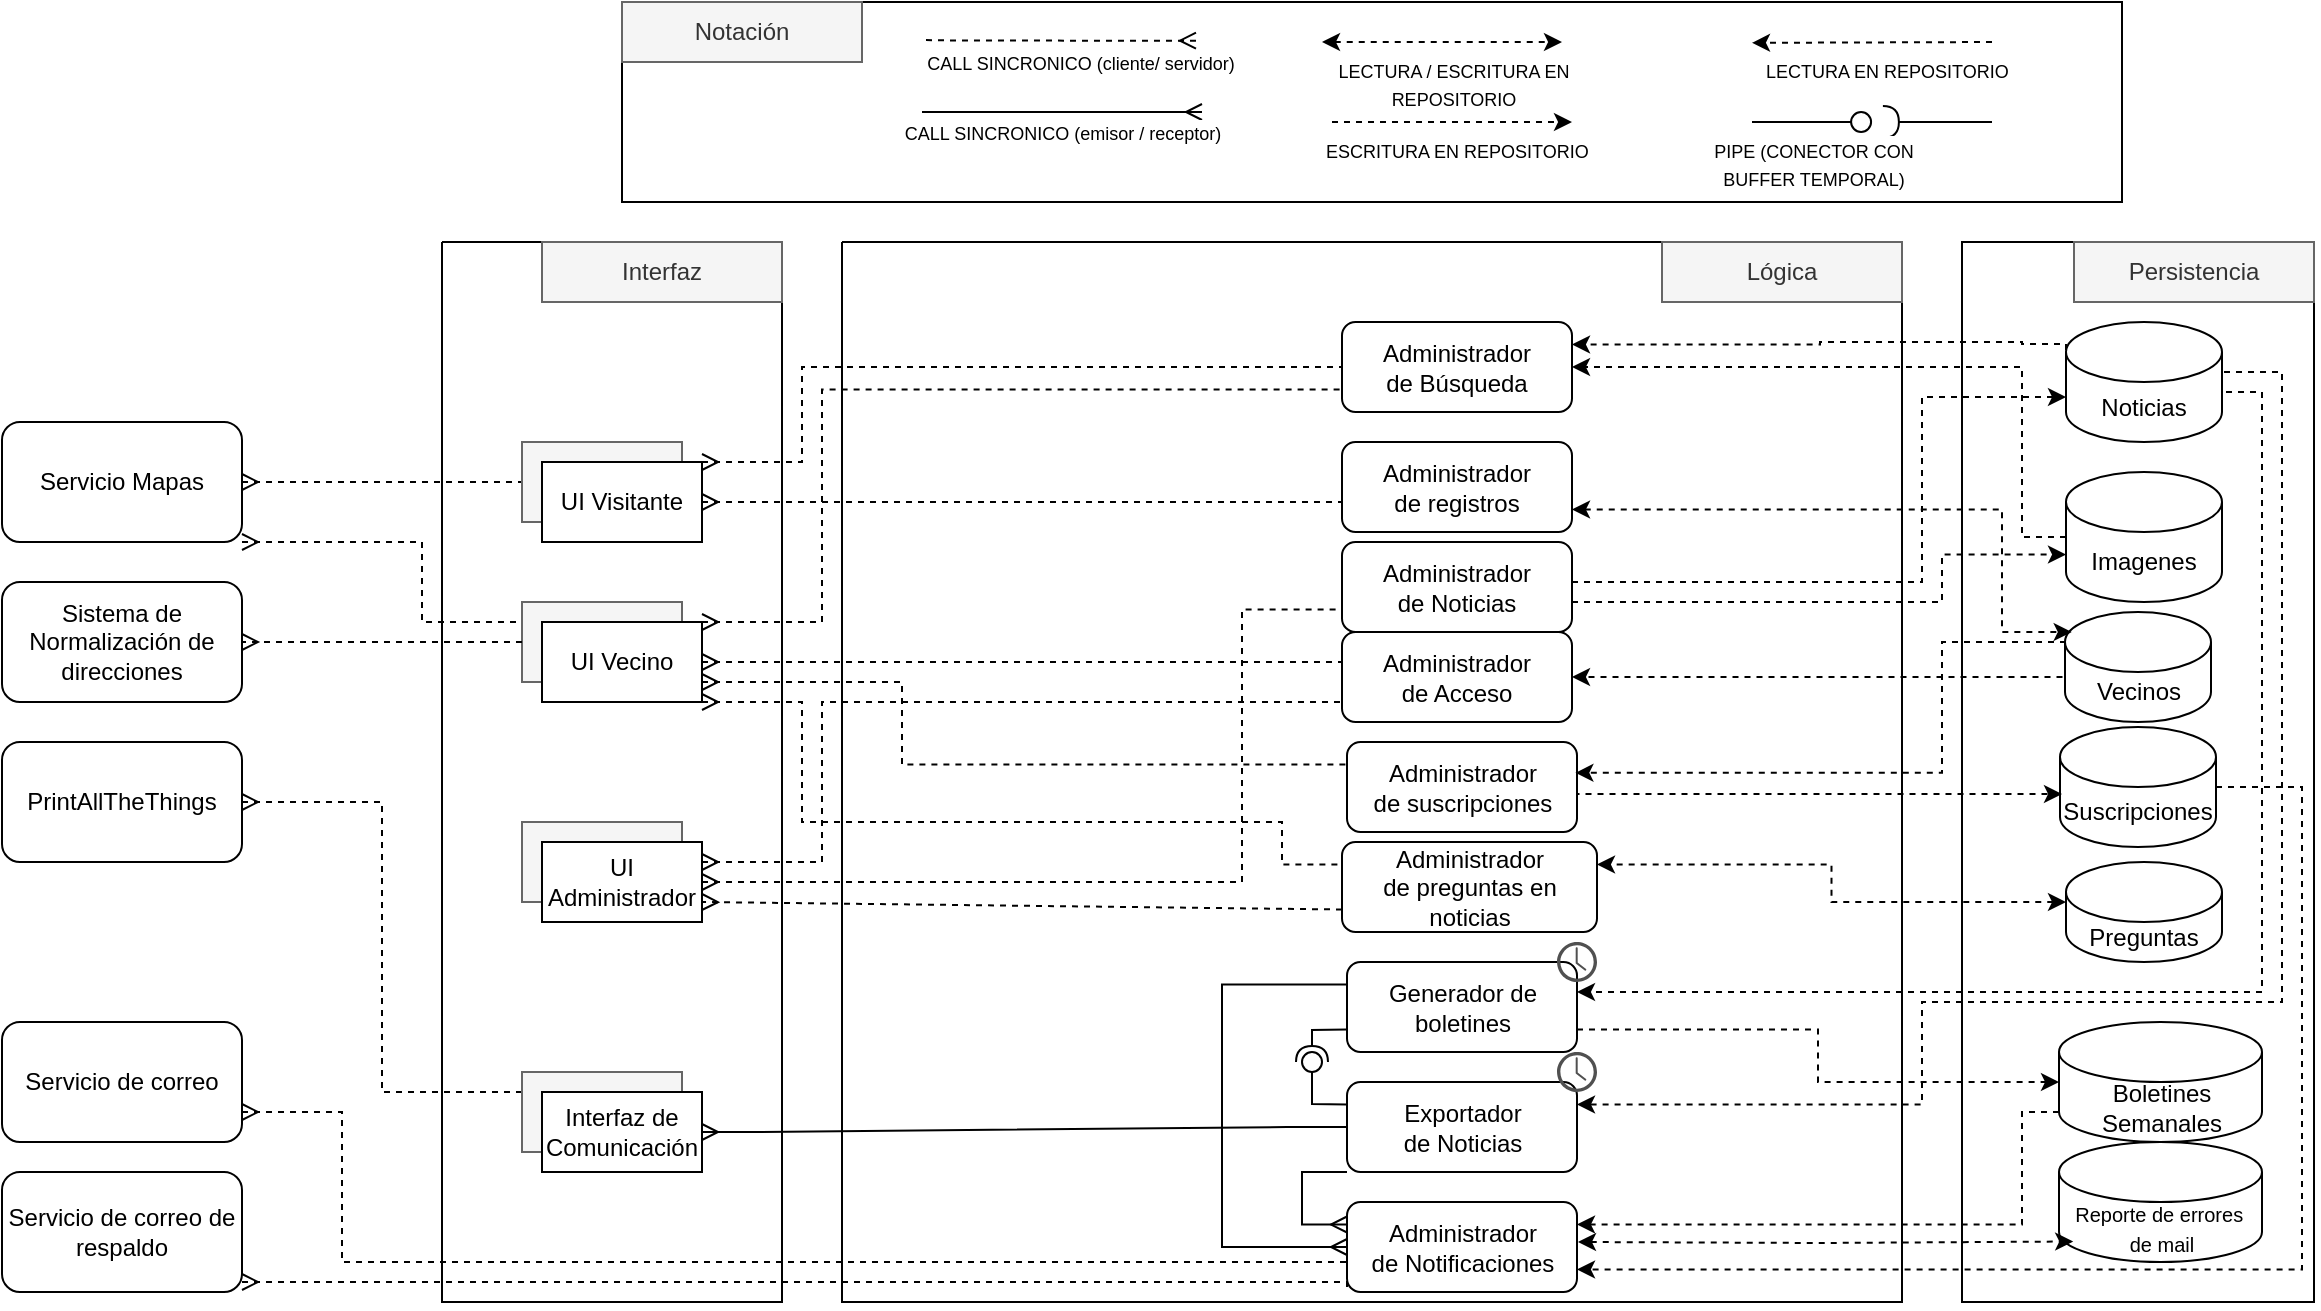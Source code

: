 <mxfile version="27.1.6">
  <diagram name="Page-1" id="odurnRtaYhK0USjoqjA7">
    <mxGraphModel grid="1" page="1" gridSize="10" guides="1" tooltips="1" connect="1" arrows="1" fold="1" pageScale="1" pageWidth="850" pageHeight="1100" math="0" shadow="0">
      <root>
        <mxCell id="0" />
        <mxCell id="1" parent="0" />
        <mxCell id="EzDOxzL3QdiLNxSiTgu5-28" value="" style="rounded=0;whiteSpace=wrap;html=1;fillColor=none;" vertex="1" parent="1">
          <mxGeometry x="780" y="360" width="176" height="530" as="geometry" />
        </mxCell>
        <mxCell id="EzDOxzL3QdiLNxSiTgu5-80" style="edgeStyle=orthogonalEdgeStyle;rounded=0;orthogonalLoop=1;jettySize=auto;html=1;exitX=0;exitY=1;exitDx=0;exitDy=-15;exitPerimeter=0;entryX=1;entryY=0.25;entryDx=0;entryDy=0;dashed=1;" edge="1" parent="1" source="EQA5PCKPnz818NsDyb5s-19" target="EzDOxzL3QdiLNxSiTgu5-47">
          <mxGeometry relative="1" as="geometry">
            <Array as="points">
              <mxPoint x="810" y="795" />
              <mxPoint x="810" y="851" />
            </Array>
          </mxGeometry>
        </mxCell>
        <mxCell id="EQA5PCKPnz818NsDyb5s-19" value="Boletines Semanales" style="shape=cylinder3;whiteSpace=wrap;html=1;boundedLbl=1;backgroundOutline=1;size=15;" vertex="1" parent="1">
          <mxGeometry x="828.5" y="750" width="101.5" height="60" as="geometry" />
        </mxCell>
        <mxCell id="EzDOxzL3QdiLNxSiTgu5-69" style="edgeStyle=orthogonalEdgeStyle;rounded=0;orthogonalLoop=1;jettySize=auto;html=1;exitX=0;exitY=0;exitDx=0;exitDy=20;exitPerimeter=0;entryX=1;entryY=0.25;entryDx=0;entryDy=0;dashed=1;" edge="1" parent="1" source="EQA5PCKPnz818NsDyb5s-20" target="EzDOxzL3QdiLNxSiTgu5-49">
          <mxGeometry relative="1" as="geometry">
            <Array as="points">
              <mxPoint x="832" y="411" />
              <mxPoint x="810" y="411" />
              <mxPoint x="810" y="410" />
              <mxPoint x="709" y="410" />
              <mxPoint x="709" y="411" />
            </Array>
          </mxGeometry>
        </mxCell>
        <mxCell id="EzDOxzL3QdiLNxSiTgu5-76" style="edgeStyle=orthogonalEdgeStyle;rounded=0;orthogonalLoop=1;jettySize=auto;html=1;exitX=1;exitY=0.5;exitDx=0;exitDy=0;exitPerimeter=0;entryX=1;entryY=0.25;entryDx=0;entryDy=0;dashed=1;" edge="1" parent="1" source="EQA5PCKPnz818NsDyb5s-20" target="EzDOxzL3QdiLNxSiTgu5-43">
          <mxGeometry relative="1" as="geometry">
            <Array as="points">
              <mxPoint x="940" y="425" />
              <mxPoint x="940" y="740" />
              <mxPoint x="760" y="740" />
              <mxPoint x="760" y="791" />
            </Array>
          </mxGeometry>
        </mxCell>
        <mxCell id="EQA5PCKPnz818NsDyb5s-20" value="Noticias" style="shape=cylinder3;whiteSpace=wrap;html=1;boundedLbl=1;backgroundOutline=1;size=15;" vertex="1" parent="1">
          <mxGeometry x="832" y="400" width="78" height="60" as="geometry" />
        </mxCell>
        <mxCell id="EzDOxzL3QdiLNxSiTgu5-68" style="edgeStyle=orthogonalEdgeStyle;rounded=0;orthogonalLoop=1;jettySize=auto;html=1;exitX=1;exitY=0.75;exitDx=0;exitDy=0;entryX=0;entryY=0.75;entryDx=0;entryDy=0;endArrow=none;startFill=0;dashed=1;startArrow=ERmany;" edge="1" parent="1" source="EQA5PCKPnz818NsDyb5s-34" target="EzDOxzL3QdiLNxSiTgu5-47">
          <mxGeometry relative="1" as="geometry">
            <Array as="points">
              <mxPoint x="-30" y="795" />
              <mxPoint x="-30" y="870" />
              <mxPoint x="472" y="870" />
            </Array>
          </mxGeometry>
        </mxCell>
        <mxCell id="EQA5PCKPnz818NsDyb5s-34" value="Servicio de correo" style="rounded=1;whiteSpace=wrap;html=1;" vertex="1" parent="1">
          <mxGeometry x="-200" y="750" width="120" height="60" as="geometry" />
        </mxCell>
        <mxCell id="EQA5PCKPnz818NsDyb5s-35" value="Servicio de correo de respaldo" style="rounded=1;whiteSpace=wrap;html=1;" vertex="1" parent="1">
          <mxGeometry x="-200" y="825" width="120" height="60" as="geometry" />
        </mxCell>
        <mxCell id="EQA5PCKPnz818NsDyb5s-36" value="Sistema de&lt;div&gt;Normalización de direcciones&lt;/div&gt;" style="rounded=1;whiteSpace=wrap;html=1;" vertex="1" parent="1">
          <mxGeometry x="-200" y="530" width="120" height="60" as="geometry" />
        </mxCell>
        <mxCell id="EzDOxzL3QdiLNxSiTgu5-63" style="edgeStyle=orthogonalEdgeStyle;rounded=0;orthogonalLoop=1;jettySize=auto;html=1;exitX=1;exitY=0.5;exitDx=0;exitDy=0;entryX=0;entryY=0.5;entryDx=0;entryDy=0;endArrow=none;startFill=0;startArrow=ERmany;dashed=1;" edge="1" parent="1" source="EQA5PCKPnz818NsDyb5s-37" target="EzDOxzL3QdiLNxSiTgu5-29">
          <mxGeometry relative="1" as="geometry" />
        </mxCell>
        <mxCell id="EzDOxzL3QdiLNxSiTgu5-64" style="edgeStyle=orthogonalEdgeStyle;rounded=0;orthogonalLoop=1;jettySize=auto;html=1;exitX=1;exitY=1;exitDx=0;exitDy=0;entryX=0;entryY=0.25;entryDx=0;entryDy=0;endArrow=none;startFill=0;dashed=1;startArrow=ERmany;" edge="1" parent="1" source="EQA5PCKPnz818NsDyb5s-37" target="EzDOxzL3QdiLNxSiTgu5-31">
          <mxGeometry relative="1" as="geometry">
            <Array as="points">
              <mxPoint x="10" y="510" />
              <mxPoint x="10" y="550" />
            </Array>
          </mxGeometry>
        </mxCell>
        <mxCell id="EQA5PCKPnz818NsDyb5s-37" value="Servicio Mapas" style="rounded=1;whiteSpace=wrap;html=1;" vertex="1" parent="1">
          <mxGeometry x="-200" y="450" width="120" height="60" as="geometry" />
        </mxCell>
        <mxCell id="EzDOxzL3QdiLNxSiTgu5-66" style="edgeStyle=orthogonalEdgeStyle;rounded=0;orthogonalLoop=1;jettySize=auto;html=1;exitX=1;exitY=0.5;exitDx=0;exitDy=0;entryX=0;entryY=0.25;entryDx=0;entryDy=0;endArrow=none;startFill=0;dashed=1;startArrow=ERmany;" edge="1" parent="1" source="EQA5PCKPnz818NsDyb5s-38" target="EzDOxzL3QdiLNxSiTgu5-35">
          <mxGeometry relative="1" as="geometry" />
        </mxCell>
        <mxCell id="EQA5PCKPnz818NsDyb5s-38" value="PrintAllTheThings" style="rounded=1;whiteSpace=wrap;html=1;" vertex="1" parent="1">
          <mxGeometry x="-200" y="610" width="120" height="60" as="geometry" />
        </mxCell>
        <mxCell id="BVJIx_yrys46vWYSmXJ3-1" value="" style="swimlane;startSize=0;" vertex="1" parent="1">
          <mxGeometry x="220" y="360" width="530" height="530" as="geometry" />
        </mxCell>
        <mxCell id="A97eziM5Pve03ugUNSIb-25" value="Administrador&lt;br&gt;&lt;div&gt;de suscripciones&lt;/div&gt;" style="rounded=1;whiteSpace=wrap;html=1;" vertex="1" parent="BVJIx_yrys46vWYSmXJ3-1">
          <mxGeometry x="252.5" y="250" width="115" height="45" as="geometry" />
        </mxCell>
        <mxCell id="EzDOxzL3QdiLNxSiTgu5-46" value="Administrador&lt;br&gt;&lt;div&gt;de Noticias&lt;/div&gt;" style="rounded=1;whiteSpace=wrap;html=1;" vertex="1" parent="BVJIx_yrys46vWYSmXJ3-1">
          <mxGeometry x="250" y="150" width="115" height="45" as="geometry" />
        </mxCell>
        <mxCell id="EzDOxzL3QdiLNxSiTgu5-45" value="Generador de boletines" style="rounded=1;whiteSpace=wrap;html=1;" vertex="1" parent="BVJIx_yrys46vWYSmXJ3-1">
          <mxGeometry x="252.5" y="360" width="115" height="45" as="geometry" />
        </mxCell>
        <mxCell id="EzDOxzL3QdiLNxSiTgu5-44" value="Administrador&lt;br&gt;&lt;div&gt;de preguntas en noticias&lt;/div&gt;" style="rounded=1;whiteSpace=wrap;html=1;" vertex="1" parent="BVJIx_yrys46vWYSmXJ3-1">
          <mxGeometry x="250" y="300" width="127.5" height="45" as="geometry" />
        </mxCell>
        <mxCell id="EzDOxzL3QdiLNxSiTgu5-43" value="Exportador&lt;br&gt;&lt;div&gt;de Noticias&lt;/div&gt;" style="rounded=1;whiteSpace=wrap;html=1;" vertex="1" parent="BVJIx_yrys46vWYSmXJ3-1">
          <mxGeometry x="252.5" y="420" width="115" height="45" as="geometry" />
        </mxCell>
        <mxCell id="EzDOxzL3QdiLNxSiTgu5-89" style="edgeStyle=orthogonalEdgeStyle;rounded=0;orthogonalLoop=1;jettySize=auto;html=1;exitX=0;exitY=0.25;exitDx=0;exitDy=0;entryX=0;entryY=1;entryDx=0;entryDy=0;endArrow=none;startFill=0;startArrow=ERmany;" edge="1" parent="BVJIx_yrys46vWYSmXJ3-1" source="EzDOxzL3QdiLNxSiTgu5-47" target="EzDOxzL3QdiLNxSiTgu5-43">
          <mxGeometry relative="1" as="geometry">
            <Array as="points">
              <mxPoint x="230" y="491" />
              <mxPoint x="230" y="465" />
            </Array>
          </mxGeometry>
        </mxCell>
        <mxCell id="EzDOxzL3QdiLNxSiTgu5-90" style="edgeStyle=orthogonalEdgeStyle;rounded=0;orthogonalLoop=1;jettySize=auto;html=1;exitX=0;exitY=0.5;exitDx=0;exitDy=0;entryX=0;entryY=0.25;entryDx=0;entryDy=0;endArrow=none;startFill=0;startArrow=ERmany;" edge="1" parent="BVJIx_yrys46vWYSmXJ3-1" source="EzDOxzL3QdiLNxSiTgu5-47" target="EzDOxzL3QdiLNxSiTgu5-45">
          <mxGeometry relative="1" as="geometry">
            <Array as="points">
              <mxPoint x="190" y="503" />
              <mxPoint x="190" y="371" />
            </Array>
          </mxGeometry>
        </mxCell>
        <mxCell id="EzDOxzL3QdiLNxSiTgu5-47" value="Administrador&lt;br&gt;&lt;div&gt;de Notificaciones&lt;/div&gt;" style="rounded=1;whiteSpace=wrap;html=1;" vertex="1" parent="BVJIx_yrys46vWYSmXJ3-1">
          <mxGeometry x="252.5" y="480" width="115" height="45" as="geometry" />
        </mxCell>
        <mxCell id="EzDOxzL3QdiLNxSiTgu5-48" value="Administrador&lt;br&gt;&lt;div&gt;de registros&lt;/div&gt;" style="rounded=1;whiteSpace=wrap;html=1;" vertex="1" parent="BVJIx_yrys46vWYSmXJ3-1">
          <mxGeometry x="250" y="100" width="115" height="45" as="geometry" />
        </mxCell>
        <mxCell id="EzDOxzL3QdiLNxSiTgu5-49" value="Administrador&lt;br&gt;&lt;div&gt;de Búsqueda&lt;/div&gt;" style="rounded=1;whiteSpace=wrap;html=1;" vertex="1" parent="BVJIx_yrys46vWYSmXJ3-1">
          <mxGeometry x="250" y="40" width="115" height="45" as="geometry" />
        </mxCell>
        <mxCell id="EzDOxzL3QdiLNxSiTgu5-67" style="edgeStyle=orthogonalEdgeStyle;rounded=0;orthogonalLoop=1;jettySize=auto;html=1;entryX=0;entryY=1;entryDx=0;entryDy=0;startArrow=ERmany;startFill=0;dashed=1;endArrow=none;" edge="1" parent="BVJIx_yrys46vWYSmXJ3-1" target="EzDOxzL3QdiLNxSiTgu5-47">
          <mxGeometry relative="1" as="geometry">
            <Array as="points">
              <mxPoint x="-300" y="520" />
              <mxPoint x="252" y="520" />
            </Array>
            <mxPoint x="-300" y="520" as="sourcePoint" />
          </mxGeometry>
        </mxCell>
        <mxCell id="EzDOxzL3QdiLNxSiTgu5-96" value="" style="rounded=0;orthogonalLoop=1;jettySize=auto;html=1;endArrow=halfCircle;endFill=0;endSize=6;strokeWidth=1;sketch=0;exitX=0;exitY=0.75;exitDx=0;exitDy=0;entryX=0.507;entryY=0.401;entryDx=0;entryDy=0;entryPerimeter=0;" edge="1" parent="BVJIx_yrys46vWYSmXJ3-1" source="EzDOxzL3QdiLNxSiTgu5-45" target="EzDOxzL3QdiLNxSiTgu5-98">
          <mxGeometry relative="1" as="geometry">
            <mxPoint x="300" y="405" as="sourcePoint" />
            <mxPoint x="240" y="405" as="targetPoint" />
            <Array as="points">
              <mxPoint x="235" y="394" />
            </Array>
          </mxGeometry>
        </mxCell>
        <mxCell id="EzDOxzL3QdiLNxSiTgu5-98" value="" style="ellipse;whiteSpace=wrap;html=1;align=center;aspect=fixed;fillColor=none;strokeColor=none;resizable=0;perimeter=centerPerimeter;rotatable=0;allowArrows=0;points=[];outlineConnect=1;" vertex="1" parent="BVJIx_yrys46vWYSmXJ3-1">
          <mxGeometry x="230" y="405" width="10" height="10" as="geometry" />
        </mxCell>
        <mxCell id="EzDOxzL3QdiLNxSiTgu5-97" value="" style="rounded=0;orthogonalLoop=1;jettySize=auto;html=1;endArrow=oval;endFill=0;sketch=0;sourcePerimeterSpacing=0;targetPerimeterSpacing=0;endSize=10;exitX=0;exitY=0.25;exitDx=0;exitDy=0;" edge="1" parent="BVJIx_yrys46vWYSmXJ3-1" source="EzDOxzL3QdiLNxSiTgu5-43" target="EzDOxzL3QdiLNxSiTgu5-98">
          <mxGeometry relative="1" as="geometry">
            <mxPoint x="260" y="405" as="sourcePoint" />
            <Array as="points">
              <mxPoint x="235" y="431" />
            </Array>
          </mxGeometry>
        </mxCell>
        <mxCell id="EzDOxzL3QdiLNxSiTgu5-99" value="" style="sketch=0;pointerEvents=1;shadow=0;dashed=0;html=1;strokeColor=none;fillColor=#505050;labelPosition=center;verticalLabelPosition=bottom;verticalAlign=top;outlineConnect=0;align=center;shape=mxgraph.office.concepts.clock;" vertex="1" parent="BVJIx_yrys46vWYSmXJ3-1">
          <mxGeometry x="357.5" y="350" width="20" height="20" as="geometry" />
        </mxCell>
        <mxCell id="EzDOxzL3QdiLNxSiTgu5-100" value="" style="sketch=0;pointerEvents=1;shadow=0;dashed=0;html=1;strokeColor=none;fillColor=#505050;labelPosition=center;verticalLabelPosition=bottom;verticalAlign=top;outlineConnect=0;align=center;shape=mxgraph.office.concepts.clock;" vertex="1" parent="BVJIx_yrys46vWYSmXJ3-1">
          <mxGeometry x="357.5" y="405" width="20" height="20" as="geometry" />
        </mxCell>
        <mxCell id="EzDOxzL3QdiLNxSiTgu5-50" value="Administrador&lt;br&gt;&lt;div&gt;de Acceso&lt;/div&gt;" style="rounded=1;whiteSpace=wrap;html=1;" vertex="1" parent="BVJIx_yrys46vWYSmXJ3-1">
          <mxGeometry x="250" y="195" width="115" height="45" as="geometry" />
        </mxCell>
        <mxCell id="EzDOxzL3QdiLNxSiTgu5-128" value="Lógica" style="rounded=0;whiteSpace=wrap;html=1;fillColor=#f5f5f5;strokeColor=#666666;fontColor=#333333;" vertex="1" parent="BVJIx_yrys46vWYSmXJ3-1">
          <mxGeometry x="410" width="120" height="30" as="geometry" />
        </mxCell>
        <mxCell id="A97eziM5Pve03ugUNSIb-11" value="" style="swimlane;startSize=0;" vertex="1" parent="1">
          <mxGeometry x="20" y="360" width="170" height="530" as="geometry" />
        </mxCell>
        <mxCell id="EzDOxzL3QdiLNxSiTgu5-29" value="" style="rounded=0;whiteSpace=wrap;html=1;fillColor=#f5f5f5;fontColor=#333333;strokeColor=#666666;" vertex="1" parent="A97eziM5Pve03ugUNSIb-11">
          <mxGeometry x="40" y="100" width="80" height="40" as="geometry" />
        </mxCell>
        <mxCell id="EzDOxzL3QdiLNxSiTgu5-30" value="UI Visitante" style="rounded=0;whiteSpace=wrap;html=1;" vertex="1" parent="A97eziM5Pve03ugUNSIb-11">
          <mxGeometry x="50" y="110" width="80" height="40" as="geometry" />
        </mxCell>
        <mxCell id="EzDOxzL3QdiLNxSiTgu5-31" value="" style="rounded=0;whiteSpace=wrap;html=1;fillColor=#f5f5f5;fontColor=#333333;strokeColor=#666666;" vertex="1" parent="A97eziM5Pve03ugUNSIb-11">
          <mxGeometry x="40" y="180" width="80" height="40" as="geometry" />
        </mxCell>
        <mxCell id="EzDOxzL3QdiLNxSiTgu5-32" value="UI Vecino" style="rounded=0;whiteSpace=wrap;html=1;" vertex="1" parent="A97eziM5Pve03ugUNSIb-11">
          <mxGeometry x="50" y="190" width="80" height="40" as="geometry" />
        </mxCell>
        <mxCell id="EzDOxzL3QdiLNxSiTgu5-33" value="" style="rounded=0;whiteSpace=wrap;html=1;fillColor=#f5f5f5;fontColor=#333333;strokeColor=#666666;" vertex="1" parent="A97eziM5Pve03ugUNSIb-11">
          <mxGeometry x="40" y="290" width="80" height="40" as="geometry" />
        </mxCell>
        <mxCell id="EzDOxzL3QdiLNxSiTgu5-34" value="UI Administrador" style="rounded=0;whiteSpace=wrap;html=1;" vertex="1" parent="A97eziM5Pve03ugUNSIb-11">
          <mxGeometry x="50" y="300" width="80" height="40" as="geometry" />
        </mxCell>
        <mxCell id="EzDOxzL3QdiLNxSiTgu5-35" value="" style="rounded=0;whiteSpace=wrap;html=1;fillColor=#f5f5f5;fontColor=#333333;strokeColor=#666666;" vertex="1" parent="A97eziM5Pve03ugUNSIb-11">
          <mxGeometry x="40" y="415" width="80" height="40" as="geometry" />
        </mxCell>
        <mxCell id="EzDOxzL3QdiLNxSiTgu5-36" value="Interfaz de Comunicación" style="rounded=0;whiteSpace=wrap;html=1;" vertex="1" parent="A97eziM5Pve03ugUNSIb-11">
          <mxGeometry x="50" y="425" width="80" height="40" as="geometry" />
        </mxCell>
        <mxCell id="EzDOxzL3QdiLNxSiTgu5-130" value="Interfaz" style="rounded=0;whiteSpace=wrap;html=1;fillColor=#f5f5f5;strokeColor=#666666;fontColor=#333333;" vertex="1" parent="A97eziM5Pve03ugUNSIb-11">
          <mxGeometry x="50" width="120" height="30" as="geometry" />
        </mxCell>
        <mxCell id="EzDOxzL3QdiLNxSiTgu5-71" style="edgeStyle=orthogonalEdgeStyle;rounded=0;orthogonalLoop=1;jettySize=auto;html=1;exitX=0;exitY=0.5;exitDx=0;exitDy=0;exitPerimeter=0;dashed=1;entryX=0.993;entryY=0.342;entryDx=0;entryDy=0;entryPerimeter=0;" edge="1" parent="1" source="EzDOxzL3QdiLNxSiTgu5-38" target="A97eziM5Pve03ugUNSIb-25">
          <mxGeometry relative="1" as="geometry">
            <mxPoint x="590" y="543" as="targetPoint" />
            <Array as="points">
              <mxPoint x="832" y="560" />
              <mxPoint x="770" y="560" />
              <mxPoint x="770" y="625" />
            </Array>
          </mxGeometry>
        </mxCell>
        <mxCell id="EzDOxzL3QdiLNxSiTgu5-72" style="edgeStyle=orthogonalEdgeStyle;rounded=0;orthogonalLoop=1;jettySize=auto;html=1;exitX=0.145;exitY=1;exitDx=0;exitDy=-4.35;exitPerimeter=0;dashed=1;entryX=1;entryY=0.5;entryDx=0;entryDy=0;" edge="1" parent="1" source="EzDOxzL3QdiLNxSiTgu5-38" target="EzDOxzL3QdiLNxSiTgu5-50">
          <mxGeometry relative="1" as="geometry">
            <mxPoint x="405" y="569" as="targetPoint" />
            <Array as="points">
              <mxPoint x="842" y="578" />
            </Array>
          </mxGeometry>
        </mxCell>
        <mxCell id="EzDOxzL3QdiLNxSiTgu5-38" value="Vecinos" style="shape=cylinder3;whiteSpace=wrap;html=1;boundedLbl=1;backgroundOutline=1;size=15;" vertex="1" parent="1">
          <mxGeometry x="831.5" y="545" width="73" height="55" as="geometry" />
        </mxCell>
        <mxCell id="EzDOxzL3QdiLNxSiTgu5-74" style="edgeStyle=orthogonalEdgeStyle;rounded=0;orthogonalLoop=1;jettySize=auto;html=1;exitX=1;exitY=0.5;exitDx=0;exitDy=0;exitPerimeter=0;entryX=1;entryY=0.75;entryDx=0;entryDy=0;dashed=1;" edge="1" parent="1" source="EzDOxzL3QdiLNxSiTgu5-39" target="EzDOxzL3QdiLNxSiTgu5-47">
          <mxGeometry relative="1" as="geometry">
            <Array as="points">
              <mxPoint x="950" y="633" />
              <mxPoint x="950" y="874" />
            </Array>
          </mxGeometry>
        </mxCell>
        <mxCell id="EzDOxzL3QdiLNxSiTgu5-39" value="Suscripciones" style="shape=cylinder3;whiteSpace=wrap;html=1;boundedLbl=1;backgroundOutline=1;size=15;" vertex="1" parent="1">
          <mxGeometry x="829" y="602.5" width="78" height="60" as="geometry" />
        </mxCell>
        <mxCell id="EzDOxzL3QdiLNxSiTgu5-88" style="edgeStyle=orthogonalEdgeStyle;rounded=0;orthogonalLoop=1;jettySize=auto;html=1;exitX=0;exitY=0.5;exitDx=0;exitDy=0;exitPerimeter=0;entryX=1;entryY=0.5;entryDx=0;entryDy=0;dashed=1;" edge="1" parent="1" source="EzDOxzL3QdiLNxSiTgu5-40" target="EzDOxzL3QdiLNxSiTgu5-49">
          <mxGeometry relative="1" as="geometry">
            <Array as="points">
              <mxPoint x="810" y="508" />
              <mxPoint x="810" y="423" />
            </Array>
          </mxGeometry>
        </mxCell>
        <mxCell id="EzDOxzL3QdiLNxSiTgu5-40" value="Imagenes" style="shape=cylinder3;whiteSpace=wrap;html=1;boundedLbl=1;backgroundOutline=1;size=15;" vertex="1" parent="1">
          <mxGeometry x="832" y="475" width="78" height="65" as="geometry" />
        </mxCell>
        <mxCell id="EzDOxzL3QdiLNxSiTgu5-78" style="edgeStyle=orthogonalEdgeStyle;rounded=0;orthogonalLoop=1;jettySize=auto;html=1;exitX=0;exitY=0;exitDx=0;exitDy=20;exitPerimeter=0;entryX=1;entryY=0.25;entryDx=0;entryDy=0;startArrow=classic;startFill=1;dashed=1;" edge="1" parent="1" source="EzDOxzL3QdiLNxSiTgu5-41" target="EzDOxzL3QdiLNxSiTgu5-44">
          <mxGeometry relative="1" as="geometry" />
        </mxCell>
        <mxCell id="EzDOxzL3QdiLNxSiTgu5-41" value="Preguntas" style="shape=cylinder3;whiteSpace=wrap;html=1;boundedLbl=1;backgroundOutline=1;size=15;" vertex="1" parent="1">
          <mxGeometry x="832" y="670" width="78" height="50" as="geometry" />
        </mxCell>
        <mxCell id="EzDOxzL3QdiLNxSiTgu5-42" value="&lt;font style=&quot;font-size: 10px;&quot;&gt;Reporte de errores&amp;nbsp; de mail&lt;/font&gt;" style="shape=cylinder3;whiteSpace=wrap;html=1;boundedLbl=1;backgroundOutline=1;size=15;" vertex="1" parent="1">
          <mxGeometry x="828.5" y="810" width="101.5" height="60" as="geometry" />
        </mxCell>
        <mxCell id="EzDOxzL3QdiLNxSiTgu5-52" value="" style="edgeStyle=entityRelationEdgeStyle;fontSize=12;html=1;endArrow=ERmany;rounded=0;entryX=1;entryY=0.5;entryDx=0;entryDy=0;exitX=0;exitY=0.5;exitDx=0;exitDy=0;endFill=0;" edge="1" parent="1" source="EzDOxzL3QdiLNxSiTgu5-43" target="EzDOxzL3QdiLNxSiTgu5-36">
          <mxGeometry width="100" height="100" relative="1" as="geometry">
            <mxPoint x="280" y="740" as="sourcePoint" />
            <mxPoint x="380" y="640" as="targetPoint" />
          </mxGeometry>
        </mxCell>
        <mxCell id="EzDOxzL3QdiLNxSiTgu5-53" value="" style="fontSize=12;html=1;endArrow=ERmany;rounded=0;entryX=1;entryY=0.75;entryDx=0;entryDy=0;exitX=0;exitY=0.75;exitDx=0;exitDy=0;endFill=0;dashed=1;" edge="1" parent="1" source="EzDOxzL3QdiLNxSiTgu5-44" target="EzDOxzL3QdiLNxSiTgu5-34">
          <mxGeometry width="100" height="100" relative="1" as="geometry">
            <mxPoint x="573" y="643" as="sourcePoint" />
            <mxPoint x="300" y="640" as="targetPoint" />
            <Array as="points" />
          </mxGeometry>
        </mxCell>
        <mxCell id="EzDOxzL3QdiLNxSiTgu5-54" style="edgeStyle=orthogonalEdgeStyle;rounded=0;orthogonalLoop=1;jettySize=auto;html=1;exitX=1;exitY=1;exitDx=0;exitDy=0;entryX=0;entryY=0.25;entryDx=0;entryDy=0;endArrow=none;startFill=0;startArrow=ERmany;dashed=1;" edge="1" parent="1" source="EzDOxzL3QdiLNxSiTgu5-32" target="EzDOxzL3QdiLNxSiTgu5-44">
          <mxGeometry relative="1" as="geometry">
            <Array as="points">
              <mxPoint x="200" y="590" />
              <mxPoint x="200" y="650" />
              <mxPoint x="440" y="650" />
              <mxPoint x="440" y="671" />
            </Array>
          </mxGeometry>
        </mxCell>
        <mxCell id="EzDOxzL3QdiLNxSiTgu5-55" style="edgeStyle=orthogonalEdgeStyle;rounded=0;orthogonalLoop=1;jettySize=auto;html=1;entryX=0;entryY=0.75;entryDx=0;entryDy=0;endArrow=none;startFill=0;startArrow=ERmany;dashed=1;exitX=1;exitY=0.5;exitDx=0;exitDy=0;" edge="1" parent="1" source="EzDOxzL3QdiLNxSiTgu5-34" target="EzDOxzL3QdiLNxSiTgu5-46">
          <mxGeometry relative="1" as="geometry">
            <mxPoint x="150" y="640" as="sourcePoint" />
            <Array as="points">
              <mxPoint x="420" y="680" />
              <mxPoint x="420" y="544" />
            </Array>
          </mxGeometry>
        </mxCell>
        <mxCell id="EzDOxzL3QdiLNxSiTgu5-57" style="edgeStyle=orthogonalEdgeStyle;rounded=0;orthogonalLoop=1;jettySize=auto;html=1;entryX=0;entryY=0.5;entryDx=0;entryDy=0;endArrow=none;startFill=0;dashed=1;startArrow=ERmany;exitX=1;exitY=0.5;exitDx=0;exitDy=0;" edge="1" parent="1" source="EzDOxzL3QdiLNxSiTgu5-32" target="EzDOxzL3QdiLNxSiTgu5-50">
          <mxGeometry relative="1" as="geometry">
            <mxPoint x="160" y="570" as="sourcePoint" />
            <Array as="points">
              <mxPoint x="470" y="570" />
            </Array>
          </mxGeometry>
        </mxCell>
        <mxCell id="EzDOxzL3QdiLNxSiTgu5-59" style="edgeStyle=orthogonalEdgeStyle;rounded=0;orthogonalLoop=1;jettySize=auto;html=1;exitX=1;exitY=0;exitDx=0;exitDy=0;entryX=0;entryY=0.75;entryDx=0;entryDy=0;dashed=1;endArrow=none;startFill=0;startArrow=ERmany;" edge="1" parent="1" source="EzDOxzL3QdiLNxSiTgu5-32" target="EzDOxzL3QdiLNxSiTgu5-49">
          <mxGeometry relative="1" as="geometry">
            <Array as="points">
              <mxPoint x="210" y="550" />
              <mxPoint x="210" y="434" />
            </Array>
          </mxGeometry>
        </mxCell>
        <mxCell id="EzDOxzL3QdiLNxSiTgu5-60" style="edgeStyle=orthogonalEdgeStyle;rounded=0;orthogonalLoop=1;jettySize=auto;html=1;exitX=1;exitY=0.75;exitDx=0;exitDy=0;endArrow=none;startFill=0;dashed=1;startArrow=ERmany;entryX=0;entryY=0.25;entryDx=0;entryDy=0;" edge="1" parent="1" source="EzDOxzL3QdiLNxSiTgu5-32" target="A97eziM5Pve03ugUNSIb-25">
          <mxGeometry relative="1" as="geometry">
            <mxPoint x="470" y="621" as="targetPoint" />
            <Array as="points">
              <mxPoint x="250" y="580" />
              <mxPoint x="250" y="621" />
            </Array>
          </mxGeometry>
        </mxCell>
        <mxCell id="EzDOxzL3QdiLNxSiTgu5-61" style="edgeStyle=orthogonalEdgeStyle;rounded=0;orthogonalLoop=1;jettySize=auto;html=1;exitX=1;exitY=0;exitDx=0;exitDy=0;entryX=0;entryY=0.5;entryDx=0;entryDy=0;endArrow=none;startFill=0;startArrow=ERmany;dashed=1;" edge="1" parent="1" source="EzDOxzL3QdiLNxSiTgu5-30" target="EzDOxzL3QdiLNxSiTgu5-49">
          <mxGeometry relative="1" as="geometry">
            <Array as="points">
              <mxPoint x="200" y="470" />
              <mxPoint x="200" y="422" />
            </Array>
          </mxGeometry>
        </mxCell>
        <mxCell id="EzDOxzL3QdiLNxSiTgu5-62" style="edgeStyle=orthogonalEdgeStyle;rounded=0;orthogonalLoop=1;jettySize=auto;html=1;exitX=1;exitY=0.5;exitDx=0;exitDy=0;entryX=0;entryY=0.5;entryDx=0;entryDy=0;endArrow=none;startFill=0;dashed=1;startArrow=ERmany;" edge="1" parent="1" source="EzDOxzL3QdiLNxSiTgu5-30" target="EzDOxzL3QdiLNxSiTgu5-48">
          <mxGeometry relative="1" as="geometry">
            <Array as="points">
              <mxPoint x="470" y="490" />
            </Array>
          </mxGeometry>
        </mxCell>
        <mxCell id="EzDOxzL3QdiLNxSiTgu5-65" style="edgeStyle=orthogonalEdgeStyle;rounded=0;orthogonalLoop=1;jettySize=auto;html=1;exitX=0;exitY=0.5;exitDx=0;exitDy=0;startArrow=none;startFill=0;endArrow=ERmany;dashed=1;endFill=0;" edge="1" parent="1" source="EzDOxzL3QdiLNxSiTgu5-31" target="EQA5PCKPnz818NsDyb5s-36">
          <mxGeometry relative="1" as="geometry" />
        </mxCell>
        <mxCell id="EzDOxzL3QdiLNxSiTgu5-70" style="edgeStyle=orthogonalEdgeStyle;rounded=0;orthogonalLoop=1;jettySize=auto;html=1;startArrow=classic;startFill=1;dashed=1;exitX=1;exitY=0.75;exitDx=0;exitDy=0;entryX=0.046;entryY=0.182;entryDx=0;entryDy=0;entryPerimeter=0;" edge="1" parent="1" source="EzDOxzL3QdiLNxSiTgu5-48" target="EzDOxzL3QdiLNxSiTgu5-38">
          <mxGeometry relative="1" as="geometry">
            <mxPoint x="837" y="540" as="targetPoint" />
            <Array as="points">
              <mxPoint x="800" y="494" />
              <mxPoint x="800" y="555" />
            </Array>
          </mxGeometry>
        </mxCell>
        <mxCell id="EzDOxzL3QdiLNxSiTgu5-73" style="edgeStyle=orthogonalEdgeStyle;rounded=0;orthogonalLoop=1;jettySize=auto;html=1;exitX=1;exitY=0.75;exitDx=0;exitDy=0;dashed=1;" edge="1" parent="1" source="A97eziM5Pve03ugUNSIb-25">
          <mxGeometry relative="1" as="geometry">
            <Array as="points">
              <mxPoint x="588" y="636" />
              <mxPoint x="829" y="636" />
            </Array>
            <mxPoint x="830" y="636" as="targetPoint" />
          </mxGeometry>
        </mxCell>
        <mxCell id="EzDOxzL3QdiLNxSiTgu5-75" style="edgeStyle=orthogonalEdgeStyle;rounded=0;orthogonalLoop=1;jettySize=auto;html=1;entryX=0;entryY=0;entryDx=0;entryDy=37.5;entryPerimeter=0;dashed=1;" edge="1" parent="1" source="EzDOxzL3QdiLNxSiTgu5-46" target="EQA5PCKPnz818NsDyb5s-20">
          <mxGeometry relative="1" as="geometry">
            <mxPoint x="590" y="590" as="sourcePoint" />
            <Array as="points">
              <mxPoint x="760" y="530" />
              <mxPoint x="760" y="438" />
            </Array>
          </mxGeometry>
        </mxCell>
        <mxCell id="EzDOxzL3QdiLNxSiTgu5-79" style="edgeStyle=orthogonalEdgeStyle;rounded=0;orthogonalLoop=1;jettySize=auto;html=1;entryX=0.07;entryY=0.829;entryDx=0;entryDy=0;entryPerimeter=0;startArrow=classic;startFill=1;dashed=1;" edge="1" parent="1" target="EzDOxzL3QdiLNxSiTgu5-42">
          <mxGeometry relative="1" as="geometry">
            <mxPoint x="588" y="860" as="sourcePoint" />
            <Array as="points" />
          </mxGeometry>
        </mxCell>
        <mxCell id="EzDOxzL3QdiLNxSiTgu5-82" style="edgeStyle=orthogonalEdgeStyle;rounded=0;orthogonalLoop=1;jettySize=auto;html=1;exitX=1;exitY=0.75;exitDx=0;exitDy=0;dashed=1;" edge="1" parent="1" source="EzDOxzL3QdiLNxSiTgu5-45" target="EQA5PCKPnz818NsDyb5s-19">
          <mxGeometry relative="1" as="geometry" />
        </mxCell>
        <mxCell id="EzDOxzL3QdiLNxSiTgu5-77" style="edgeStyle=orthogonalEdgeStyle;rounded=0;orthogonalLoop=1;jettySize=auto;html=1;exitX=1;exitY=1;exitDx=0;exitDy=-15;exitPerimeter=0;dashed=1;" edge="1" parent="1" source="EQA5PCKPnz818NsDyb5s-20" target="EzDOxzL3QdiLNxSiTgu5-45">
          <mxGeometry relative="1" as="geometry">
            <mxPoint x="936.5" y="440.0" as="sourcePoint" />
            <mxPoint x="610.0" y="736.25" as="targetPoint" />
            <Array as="points">
              <mxPoint x="930" y="435" />
              <mxPoint x="930" y="735" />
            </Array>
          </mxGeometry>
        </mxCell>
        <mxCell id="EzDOxzL3QdiLNxSiTgu5-83" style="edgeStyle=orthogonalEdgeStyle;rounded=0;orthogonalLoop=1;jettySize=auto;html=1;dashed=1;entryX=0;entryY=0;entryDx=0;entryDy=41.25;entryPerimeter=0;" edge="1" parent="1" source="EzDOxzL3QdiLNxSiTgu5-46" target="EzDOxzL3QdiLNxSiTgu5-40">
          <mxGeometry relative="1" as="geometry">
            <Array as="points">
              <mxPoint x="770" y="540" />
              <mxPoint x="770" y="516" />
            </Array>
            <mxPoint x="840" y="485" as="targetPoint" />
          </mxGeometry>
        </mxCell>
        <mxCell id="EzDOxzL3QdiLNxSiTgu5-105" value="" style="edgeStyle=orthogonalEdgeStyle;rounded=0;orthogonalLoop=1;jettySize=auto;html=1;exitX=1;exitY=0.25;exitDx=0;exitDy=0;endArrow=none;startFill=0;startArrow=ERmany;dashed=1;entryX=0;entryY=0.75;entryDx=0;entryDy=0;" edge="1" parent="1" source="EzDOxzL3QdiLNxSiTgu5-34" target="EzDOxzL3QdiLNxSiTgu5-50">
          <mxGeometry relative="1" as="geometry">
            <mxPoint x="150" y="670" as="sourcePoint" />
            <mxPoint x="360" y="580" as="targetPoint" />
            <Array as="points">
              <mxPoint x="210" y="670" />
              <mxPoint x="210" y="590" />
              <mxPoint x="470" y="590" />
            </Array>
          </mxGeometry>
        </mxCell>
        <mxCell id="EzDOxzL3QdiLNxSiTgu5-106" value="" style="rounded=0;whiteSpace=wrap;html=1;fillColor=none;" vertex="1" parent="1">
          <mxGeometry x="110" y="240" width="750" height="100" as="geometry" />
        </mxCell>
        <mxCell id="EzDOxzL3QdiLNxSiTgu5-108" style="edgeStyle=orthogonalEdgeStyle;rounded=0;orthogonalLoop=1;jettySize=auto;html=1;endArrow=none;startFill=0;startArrow=ERmany;dashed=1;" edge="1" parent="1">
          <mxGeometry relative="1" as="geometry">
            <mxPoint x="397" y="259.33" as="sourcePoint" />
            <mxPoint x="260" y="260" as="targetPoint" />
            <Array as="points">
              <mxPoint x="280" y="259" />
              <mxPoint x="280" y="259" />
            </Array>
          </mxGeometry>
        </mxCell>
        <mxCell id="EzDOxzL3QdiLNxSiTgu5-120" value="&lt;font style=&quot;font-size: 9px;&quot;&gt;CALL SINCRONICO (cliente/ servidor)&lt;/font&gt;" style="edgeLabel;html=1;align=center;verticalAlign=middle;resizable=0;points=[];" connectable="0" vertex="1" parent="EzDOxzL3QdiLNxSiTgu5-108">
          <mxGeometry x="-0.297" y="3" relative="1" as="geometry">
            <mxPoint x="-10" y="7" as="offset" />
          </mxGeometry>
        </mxCell>
        <mxCell id="EzDOxzL3QdiLNxSiTgu5-111" value="" style="endArrow=none;html=1;rounded=0;startArrow=ERmany;startFill=0;" edge="1" parent="1">
          <mxGeometry width="50" height="50" relative="1" as="geometry">
            <mxPoint x="400" y="295" as="sourcePoint" />
            <mxPoint x="260" y="295" as="targetPoint" />
          </mxGeometry>
        </mxCell>
        <mxCell id="EzDOxzL3QdiLNxSiTgu5-112" value="" style="endArrow=classic;startArrow=classic;html=1;rounded=0;dashed=1;" edge="1" parent="1">
          <mxGeometry width="50" height="50" relative="1" as="geometry">
            <mxPoint x="460" y="260" as="sourcePoint" />
            <mxPoint x="580" y="260" as="targetPoint" />
          </mxGeometry>
        </mxCell>
        <mxCell id="EzDOxzL3QdiLNxSiTgu5-113" value="" style="endArrow=classic;html=1;rounded=0;dashed=1;" edge="1" parent="1">
          <mxGeometry width="50" height="50" relative="1" as="geometry">
            <mxPoint x="465" y="300" as="sourcePoint" />
            <mxPoint x="585" y="300" as="targetPoint" />
          </mxGeometry>
        </mxCell>
        <mxCell id="EzDOxzL3QdiLNxSiTgu5-114" value="" style="endArrow=classic;html=1;rounded=0;dashed=1;" edge="1" parent="1">
          <mxGeometry width="50" height="50" relative="1" as="geometry">
            <mxPoint x="795" y="260" as="sourcePoint" />
            <mxPoint x="675" y="260.43" as="targetPoint" />
          </mxGeometry>
        </mxCell>
        <mxCell id="EzDOxzL3QdiLNxSiTgu5-117" value="" style="group" connectable="0" vertex="1" parent="1">
          <mxGeometry x="675" y="300" width="120" as="geometry" />
        </mxCell>
        <mxCell id="EzDOxzL3QdiLNxSiTgu5-115" value="" style="rounded=0;orthogonalLoop=1;jettySize=auto;html=1;endArrow=halfCircle;endFill=0;endSize=6;strokeWidth=1;sketch=0;" edge="1" parent="EzDOxzL3QdiLNxSiTgu5-117">
          <mxGeometry relative="1" as="geometry">
            <mxPoint x="120.0" as="sourcePoint" />
            <mxPoint x="65.455" as="targetPoint" />
            <Array as="points">
              <mxPoint x="98.182" />
            </Array>
          </mxGeometry>
        </mxCell>
        <mxCell id="EzDOxzL3QdiLNxSiTgu5-116" value="" style="rounded=0;orthogonalLoop=1;jettySize=auto;html=1;endArrow=oval;endFill=0;sketch=0;sourcePerimeterSpacing=0;targetPerimeterSpacing=0;endSize=10;" edge="1" parent="EzDOxzL3QdiLNxSiTgu5-117">
          <mxGeometry relative="1" as="geometry">
            <mxPoint as="sourcePoint" />
            <mxPoint x="54.545" as="targetPoint" />
            <Array as="points">
              <mxPoint x="43.636" />
            </Array>
          </mxGeometry>
        </mxCell>
        <mxCell id="EzDOxzL3QdiLNxSiTgu5-121" value="&lt;font style=&quot;font-size: 9px;&quot;&gt;CALL SINCRONICO (emisor / receptor)&lt;/font&gt;" style="edgeLabel;html=1;align=center;verticalAlign=middle;resizable=0;points=[];" connectable="0" vertex="1" parent="1">
          <mxGeometry x="330" y="305" as="geometry" />
        </mxCell>
        <mxCell id="EzDOxzL3QdiLNxSiTgu5-123" value="&lt;div style=&quot;text-align: center;&quot;&gt;&lt;span style=&quot;color: light-dark(rgb(0, 0, 0), rgb(255, 255, 255)); text-wrap-mode: nowrap; background-color: rgb(255, 255, 255);&quot;&gt;&lt;font style=&quot;font-size: 9px;&quot;&gt;LECTURA / ESCRITURA EN REPOSITORIO&lt;/font&gt;&lt;/span&gt;&lt;/div&gt;" style="text;whiteSpace=wrap;html=1;" vertex="1" parent="1">
          <mxGeometry x="440" y="260" width="170" height="30" as="geometry" />
        </mxCell>
        <mxCell id="EzDOxzL3QdiLNxSiTgu5-124" value="&lt;div style=&quot;text-align: center;&quot;&gt;&lt;span style=&quot;color: light-dark(rgb(0, 0, 0), rgb(255, 255, 255)); text-wrap-mode: nowrap; background-color: rgb(255, 255, 255);&quot;&gt;&lt;font style=&quot;font-size: 9px;&quot;&gt;ESCRITURA EN REPOSITORIO&lt;/font&gt;&lt;/span&gt;&lt;/div&gt;" style="text;whiteSpace=wrap;html=1;" vertex="1" parent="1">
          <mxGeometry x="460" y="300" width="140" height="20" as="geometry" />
        </mxCell>
        <mxCell id="EzDOxzL3QdiLNxSiTgu5-125" value="&lt;div style=&quot;text-align: center;&quot;&gt;&lt;span style=&quot;color: light-dark(rgb(0, 0, 0), rgb(255, 255, 255)); text-wrap-mode: nowrap; background-color: rgb(255, 255, 255);&quot;&gt;&lt;font style=&quot;font-size: 9px;&quot;&gt;LECTURA EN REPOSITORIO&lt;/font&gt;&lt;/span&gt;&lt;/div&gt;" style="text;whiteSpace=wrap;html=1;" vertex="1" parent="1">
          <mxGeometry x="680" y="260" width="140" height="20" as="geometry" />
        </mxCell>
        <mxCell id="EzDOxzL3QdiLNxSiTgu5-126" value="&lt;div style=&quot;text-align: center;&quot;&gt;&lt;span style=&quot;color: light-dark(rgb(0, 0, 0), rgb(255, 255, 255)); text-wrap-mode: nowrap; background-color: rgb(255, 255, 255);&quot;&gt;&lt;font style=&quot;font-size: 9px;&quot;&gt;PIPE (CONECTOR CON BUFFER TEMPORAL)&lt;/font&gt;&lt;/span&gt;&lt;/div&gt;" style="text;whiteSpace=wrap;html=1;" vertex="1" parent="1">
          <mxGeometry x="640" y="300" width="130" height="20" as="geometry" />
        </mxCell>
        <mxCell id="EzDOxzL3QdiLNxSiTgu5-127" value="Persistencia" style="rounded=0;whiteSpace=wrap;html=1;fillColor=#f5f5f5;strokeColor=#666666;fontColor=#333333;" vertex="1" parent="1">
          <mxGeometry x="836" y="360" width="120" height="30" as="geometry" />
        </mxCell>
        <mxCell id="EzDOxzL3QdiLNxSiTgu5-131" value="Notación" style="rounded=0;whiteSpace=wrap;html=1;fillColor=#f5f5f5;strokeColor=#666666;fontColor=#333333;" vertex="1" parent="1">
          <mxGeometry x="110" y="240" width="120" height="30" as="geometry" />
        </mxCell>
      </root>
    </mxGraphModel>
  </diagram>
</mxfile>
